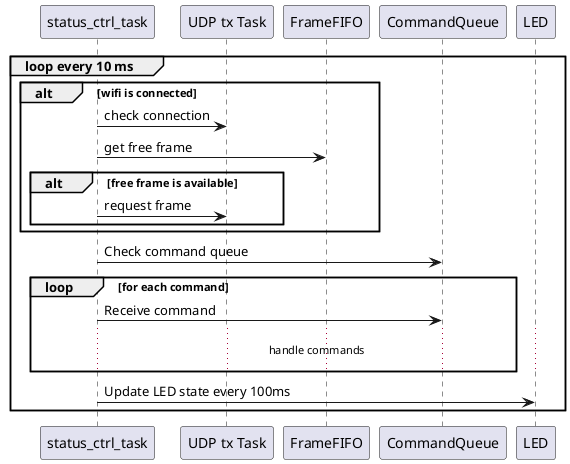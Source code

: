 @startuml

participant "status_ctrl_task" as T
participant "UDP tx Task" as Wifi
participant "FrameFIFO" as FIFO
participant "CommandQueue" as CQ
participant "LED" as LED


group loop every 10 ms
    alt wifi is connected
        T -> Wifi: check connection
        T -> FIFO: get free frame
        alt free frame is available
            T -> Wifi: request frame
        end
    end

    T -> CQ: Check command queue
    loop for each command
        T -> CQ: Receive command
        ... handle commands ...
    end

    T -> LED: Update LED state every 100ms
end


@enduml